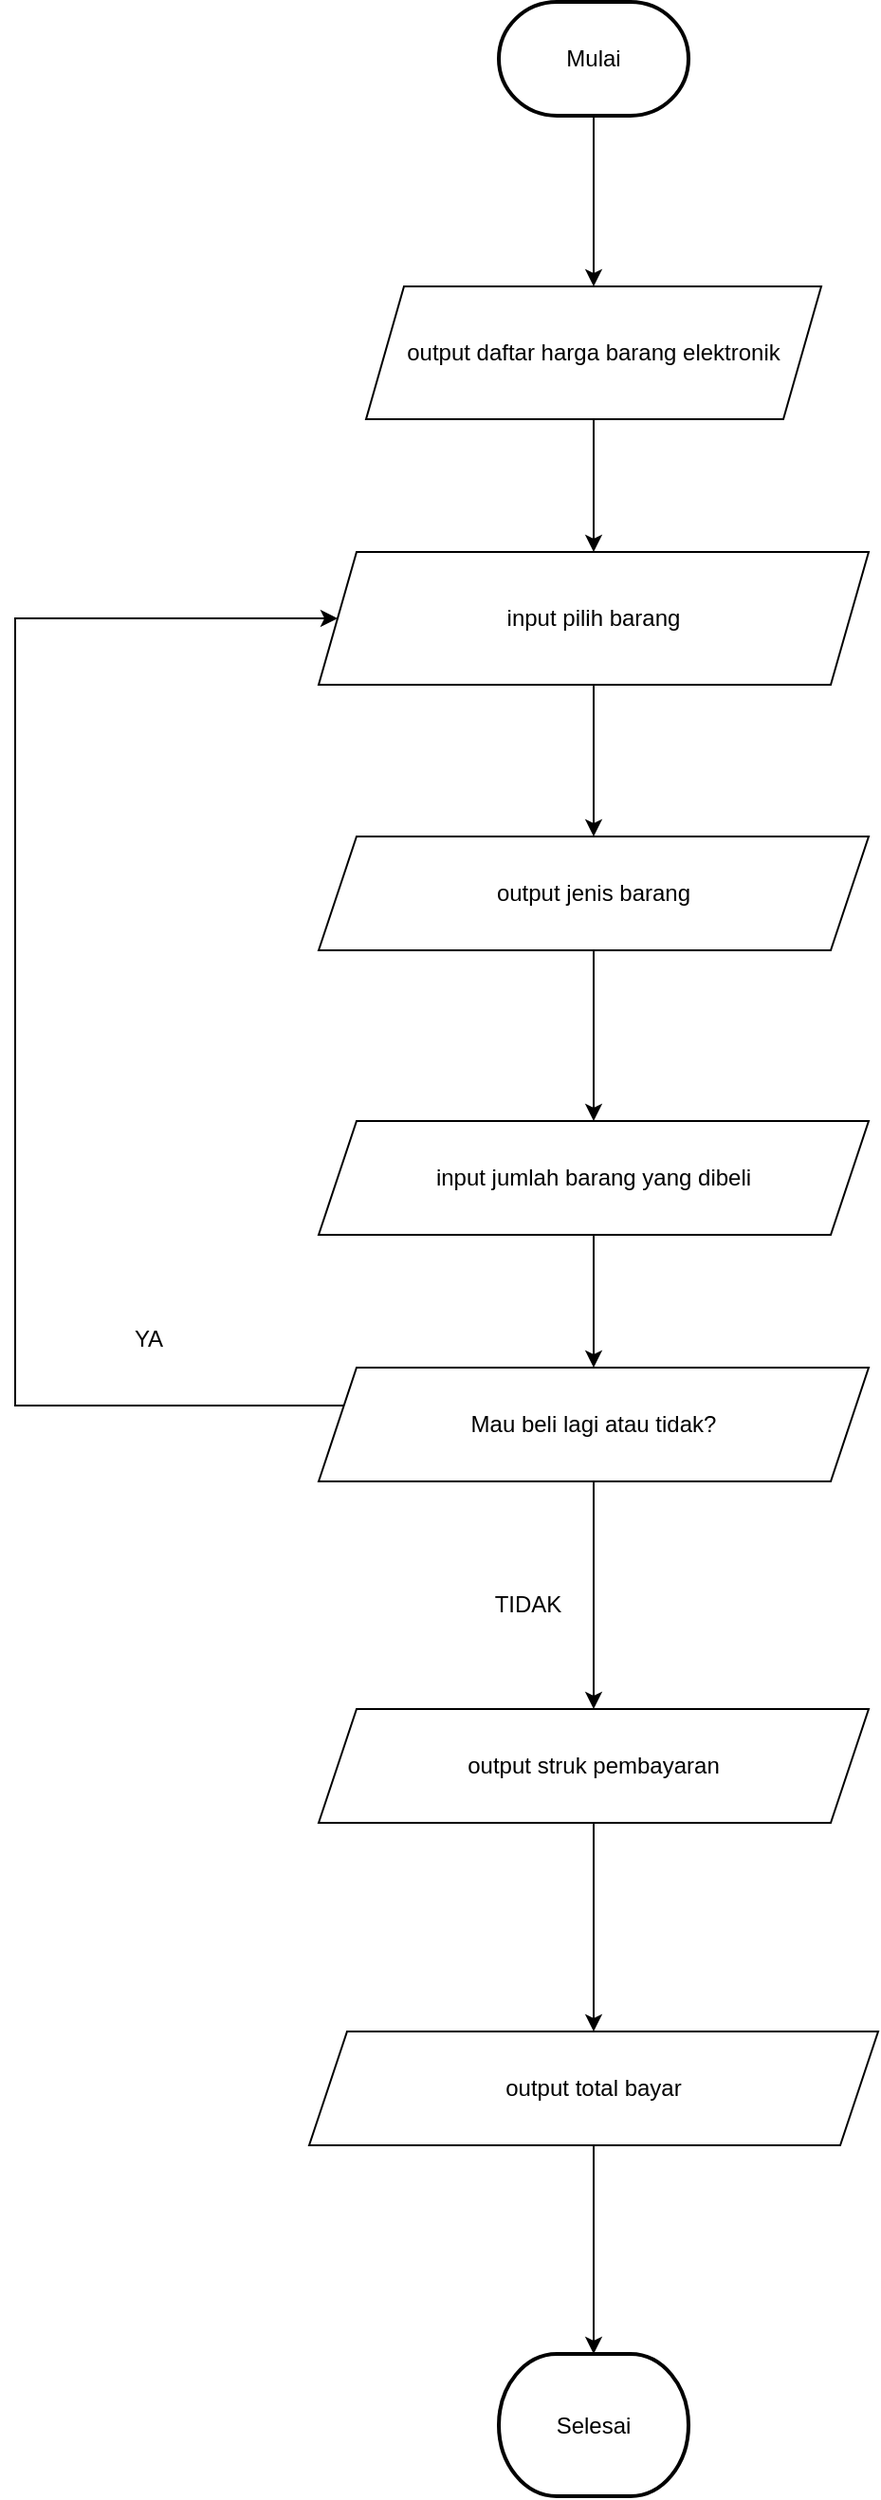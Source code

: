 <mxfile version="20.3.0" type="device"><diagram id="8HTtkIxUdiabKwNZiT5Z" name="Page-1"><mxGraphModel dx="519" dy="286" grid="1" gridSize="10" guides="1" tooltips="1" connect="1" arrows="1" fold="1" page="1" pageScale="1" pageWidth="850" pageHeight="1100" math="0" shadow="0"><root><mxCell id="0"/><mxCell id="1" parent="0"/><mxCell id="9XgjoNhAayJKiwXgU940-92" style="edgeStyle=orthogonalEdgeStyle;rounded=0;orthogonalLoop=1;jettySize=auto;html=1;entryX=0.5;entryY=0;entryDx=0;entryDy=0;" edge="1" parent="1" source="9XgjoNhAayJKiwXgU940-1" target="9XgjoNhAayJKiwXgU940-7"><mxGeometry relative="1" as="geometry"/></mxCell><mxCell id="9XgjoNhAayJKiwXgU940-1" value="Mulai" style="strokeWidth=2;html=1;shape=mxgraph.flowchart.terminator;whiteSpace=wrap;" vertex="1" parent="1"><mxGeometry x="345" y="40" width="100" height="60" as="geometry"/></mxCell><mxCell id="9XgjoNhAayJKiwXgU940-94" style="edgeStyle=orthogonalEdgeStyle;rounded=0;orthogonalLoop=1;jettySize=auto;html=1;entryX=0.5;entryY=0;entryDx=0;entryDy=0;" edge="1" parent="1" source="9XgjoNhAayJKiwXgU940-7" target="9XgjoNhAayJKiwXgU940-11"><mxGeometry relative="1" as="geometry"/></mxCell><mxCell id="9XgjoNhAayJKiwXgU940-7" value="output daftar harga barang elektronik" style="shape=parallelogram;perimeter=parallelogramPerimeter;whiteSpace=wrap;html=1;fixedSize=1;" vertex="1" parent="1"><mxGeometry x="275" y="190" width="240" height="70" as="geometry"/></mxCell><mxCell id="9XgjoNhAayJKiwXgU940-95" style="edgeStyle=orthogonalEdgeStyle;rounded=0;orthogonalLoop=1;jettySize=auto;html=1;entryX=0.5;entryY=0;entryDx=0;entryDy=0;" edge="1" parent="1" source="9XgjoNhAayJKiwXgU940-11" target="9XgjoNhAayJKiwXgU940-64"><mxGeometry relative="1" as="geometry"/></mxCell><mxCell id="9XgjoNhAayJKiwXgU940-11" value="input pilih barang" style="shape=parallelogram;perimeter=parallelogramPerimeter;whiteSpace=wrap;html=1;fixedSize=1;" vertex="1" parent="1"><mxGeometry x="250" y="330" width="290" height="70" as="geometry"/></mxCell><mxCell id="9XgjoNhAayJKiwXgU940-99" style="edgeStyle=orthogonalEdgeStyle;rounded=0;orthogonalLoop=1;jettySize=auto;html=1;entryX=0.5;entryY=0;entryDx=0;entryDy=0;" edge="1" parent="1" source="9XgjoNhAayJKiwXgU940-64" target="9XgjoNhAayJKiwXgU940-67"><mxGeometry relative="1" as="geometry"/></mxCell><mxCell id="9XgjoNhAayJKiwXgU940-64" value="output jenis barang" style="shape=parallelogram;perimeter=parallelogramPerimeter;whiteSpace=wrap;html=1;fixedSize=1;" vertex="1" parent="1"><mxGeometry x="250" y="480" width="290" height="60" as="geometry"/></mxCell><mxCell id="9XgjoNhAayJKiwXgU940-101" style="edgeStyle=orthogonalEdgeStyle;rounded=0;orthogonalLoop=1;jettySize=auto;html=1;entryX=0.5;entryY=0;entryDx=0;entryDy=0;" edge="1" parent="1" source="9XgjoNhAayJKiwXgU940-67" target="9XgjoNhAayJKiwXgU940-71"><mxGeometry relative="1" as="geometry"/></mxCell><mxCell id="9XgjoNhAayJKiwXgU940-67" value="input jumlah barang yang dibeli" style="shape=parallelogram;perimeter=parallelogramPerimeter;whiteSpace=wrap;html=1;fixedSize=1;" vertex="1" parent="1"><mxGeometry x="250" y="630" width="290" height="60" as="geometry"/></mxCell><mxCell id="9XgjoNhAayJKiwXgU940-75" style="edgeStyle=orthogonalEdgeStyle;rounded=0;orthogonalLoop=1;jettySize=auto;html=1;entryX=0;entryY=0.5;entryDx=0;entryDy=0;" edge="1" parent="1" source="9XgjoNhAayJKiwXgU940-71" target="9XgjoNhAayJKiwXgU940-11"><mxGeometry relative="1" as="geometry"><mxPoint x="230" y="350" as="targetPoint"/><Array as="points"><mxPoint x="90" y="780"/><mxPoint x="90" y="365"/></Array></mxGeometry></mxCell><mxCell id="9XgjoNhAayJKiwXgU940-102" style="edgeStyle=orthogonalEdgeStyle;rounded=0;orthogonalLoop=1;jettySize=auto;html=1;entryX=0.5;entryY=0;entryDx=0;entryDy=0;" edge="1" parent="1" source="9XgjoNhAayJKiwXgU940-71" target="9XgjoNhAayJKiwXgU940-84"><mxGeometry relative="1" as="geometry"/></mxCell><mxCell id="9XgjoNhAayJKiwXgU940-71" value="Mau beli lagi atau tidak?" style="shape=parallelogram;perimeter=parallelogramPerimeter;whiteSpace=wrap;html=1;fixedSize=1;" vertex="1" parent="1"><mxGeometry x="250" y="760" width="290" height="60" as="geometry"/></mxCell><mxCell id="9XgjoNhAayJKiwXgU940-78" value="YA" style="text;html=1;align=center;verticalAlign=middle;resizable=0;points=[];autosize=1;strokeColor=none;fillColor=none;" vertex="1" parent="1"><mxGeometry x="140" y="730" width="40" height="30" as="geometry"/></mxCell><mxCell id="9XgjoNhAayJKiwXgU940-82" value="TIDAK" style="text;html=1;align=center;verticalAlign=middle;resizable=0;points=[];autosize=1;strokeColor=none;fillColor=none;" vertex="1" parent="1"><mxGeometry x="330" y="870" width="60" height="30" as="geometry"/></mxCell><mxCell id="9XgjoNhAayJKiwXgU940-103" style="edgeStyle=orthogonalEdgeStyle;rounded=0;orthogonalLoop=1;jettySize=auto;html=1;entryX=0.5;entryY=0;entryDx=0;entryDy=0;" edge="1" parent="1" source="9XgjoNhAayJKiwXgU940-84" target="9XgjoNhAayJKiwXgU940-86"><mxGeometry relative="1" as="geometry"/></mxCell><mxCell id="9XgjoNhAayJKiwXgU940-84" value="output struk pembayaran" style="shape=parallelogram;perimeter=parallelogramPerimeter;whiteSpace=wrap;html=1;fixedSize=1;" vertex="1" parent="1"><mxGeometry x="250" y="940" width="290" height="60" as="geometry"/></mxCell><mxCell id="9XgjoNhAayJKiwXgU940-104" style="edgeStyle=orthogonalEdgeStyle;rounded=0;orthogonalLoop=1;jettySize=auto;html=1;entryX=0.5;entryY=1;entryDx=0;entryDy=0;entryPerimeter=0;" edge="1" parent="1" source="9XgjoNhAayJKiwXgU940-86" target="9XgjoNhAayJKiwXgU940-88"><mxGeometry relative="1" as="geometry"/></mxCell><mxCell id="9XgjoNhAayJKiwXgU940-86" value="output total bayar" style="shape=parallelogram;perimeter=parallelogramPerimeter;whiteSpace=wrap;html=1;fixedSize=1;" vertex="1" parent="1"><mxGeometry x="245" y="1110" width="300" height="60" as="geometry"/></mxCell><mxCell id="9XgjoNhAayJKiwXgU940-88" value="Selesai" style="strokeWidth=2;html=1;shape=mxgraph.flowchart.terminator;whiteSpace=wrap;direction=west;" vertex="1" parent="1"><mxGeometry x="345" y="1280" width="100" height="75" as="geometry"/></mxCell></root></mxGraphModel></diagram></mxfile>